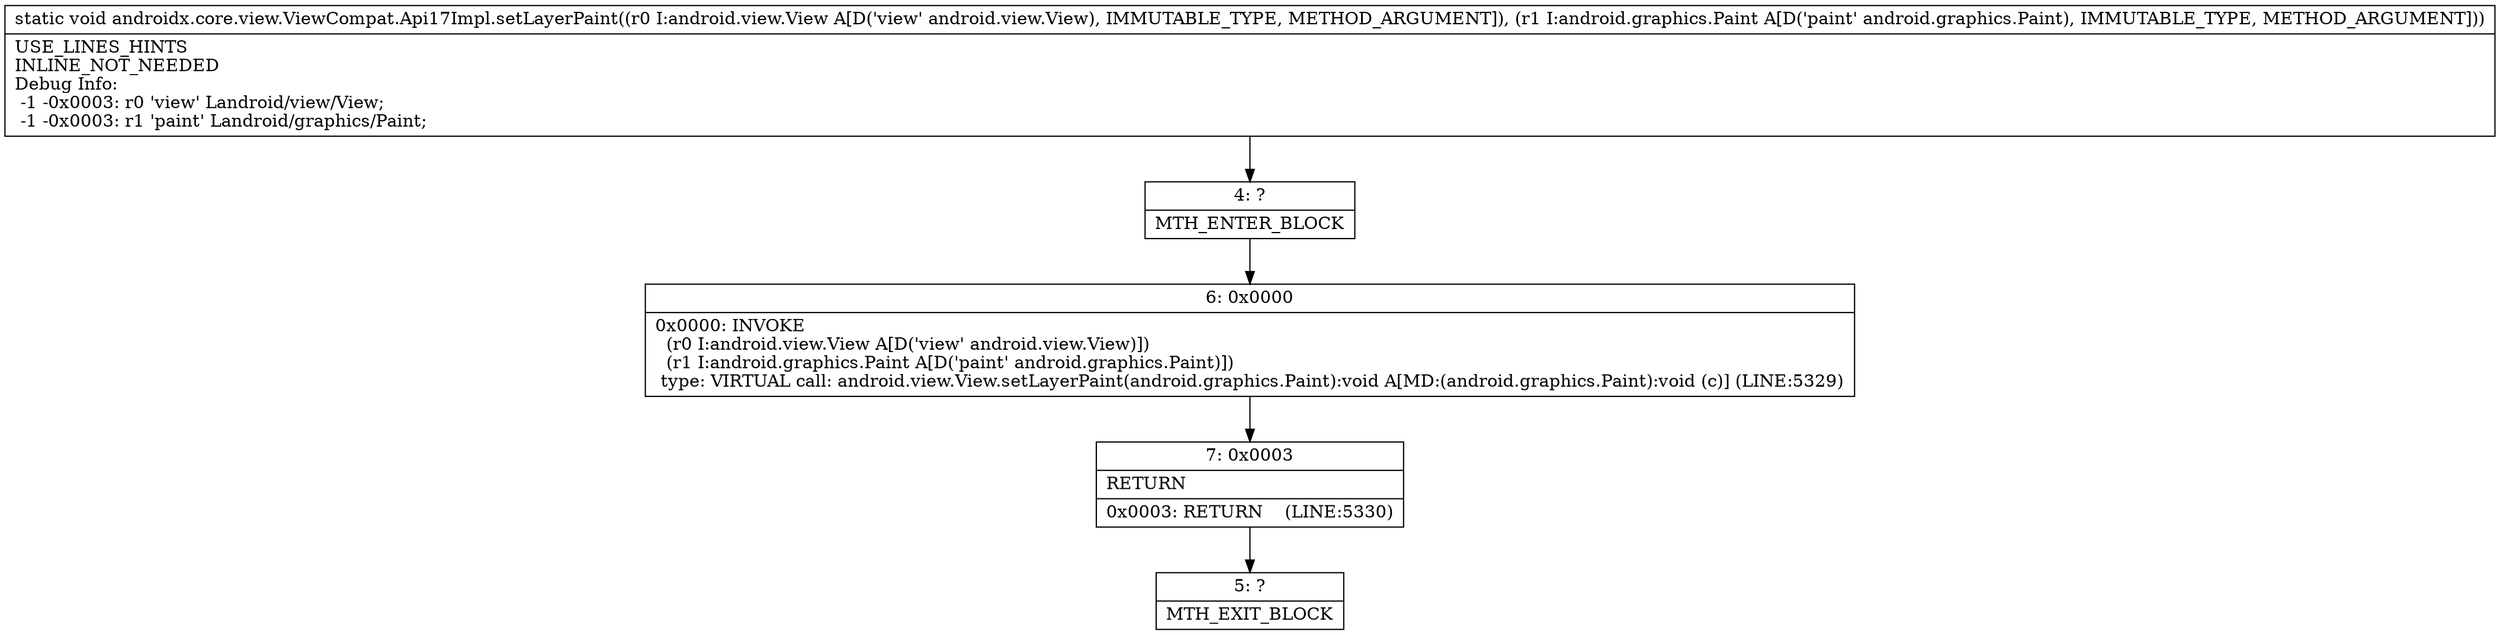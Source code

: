 digraph "CFG forandroidx.core.view.ViewCompat.Api17Impl.setLayerPaint(Landroid\/view\/View;Landroid\/graphics\/Paint;)V" {
Node_4 [shape=record,label="{4\:\ ?|MTH_ENTER_BLOCK\l}"];
Node_6 [shape=record,label="{6\:\ 0x0000|0x0000: INVOKE  \l  (r0 I:android.view.View A[D('view' android.view.View)])\l  (r1 I:android.graphics.Paint A[D('paint' android.graphics.Paint)])\l type: VIRTUAL call: android.view.View.setLayerPaint(android.graphics.Paint):void A[MD:(android.graphics.Paint):void (c)] (LINE:5329)\l}"];
Node_7 [shape=record,label="{7\:\ 0x0003|RETURN\l|0x0003: RETURN    (LINE:5330)\l}"];
Node_5 [shape=record,label="{5\:\ ?|MTH_EXIT_BLOCK\l}"];
MethodNode[shape=record,label="{static void androidx.core.view.ViewCompat.Api17Impl.setLayerPaint((r0 I:android.view.View A[D('view' android.view.View), IMMUTABLE_TYPE, METHOD_ARGUMENT]), (r1 I:android.graphics.Paint A[D('paint' android.graphics.Paint), IMMUTABLE_TYPE, METHOD_ARGUMENT]))  | USE_LINES_HINTS\lINLINE_NOT_NEEDED\lDebug Info:\l  \-1 \-0x0003: r0 'view' Landroid\/view\/View;\l  \-1 \-0x0003: r1 'paint' Landroid\/graphics\/Paint;\l}"];
MethodNode -> Node_4;Node_4 -> Node_6;
Node_6 -> Node_7;
Node_7 -> Node_5;
}

